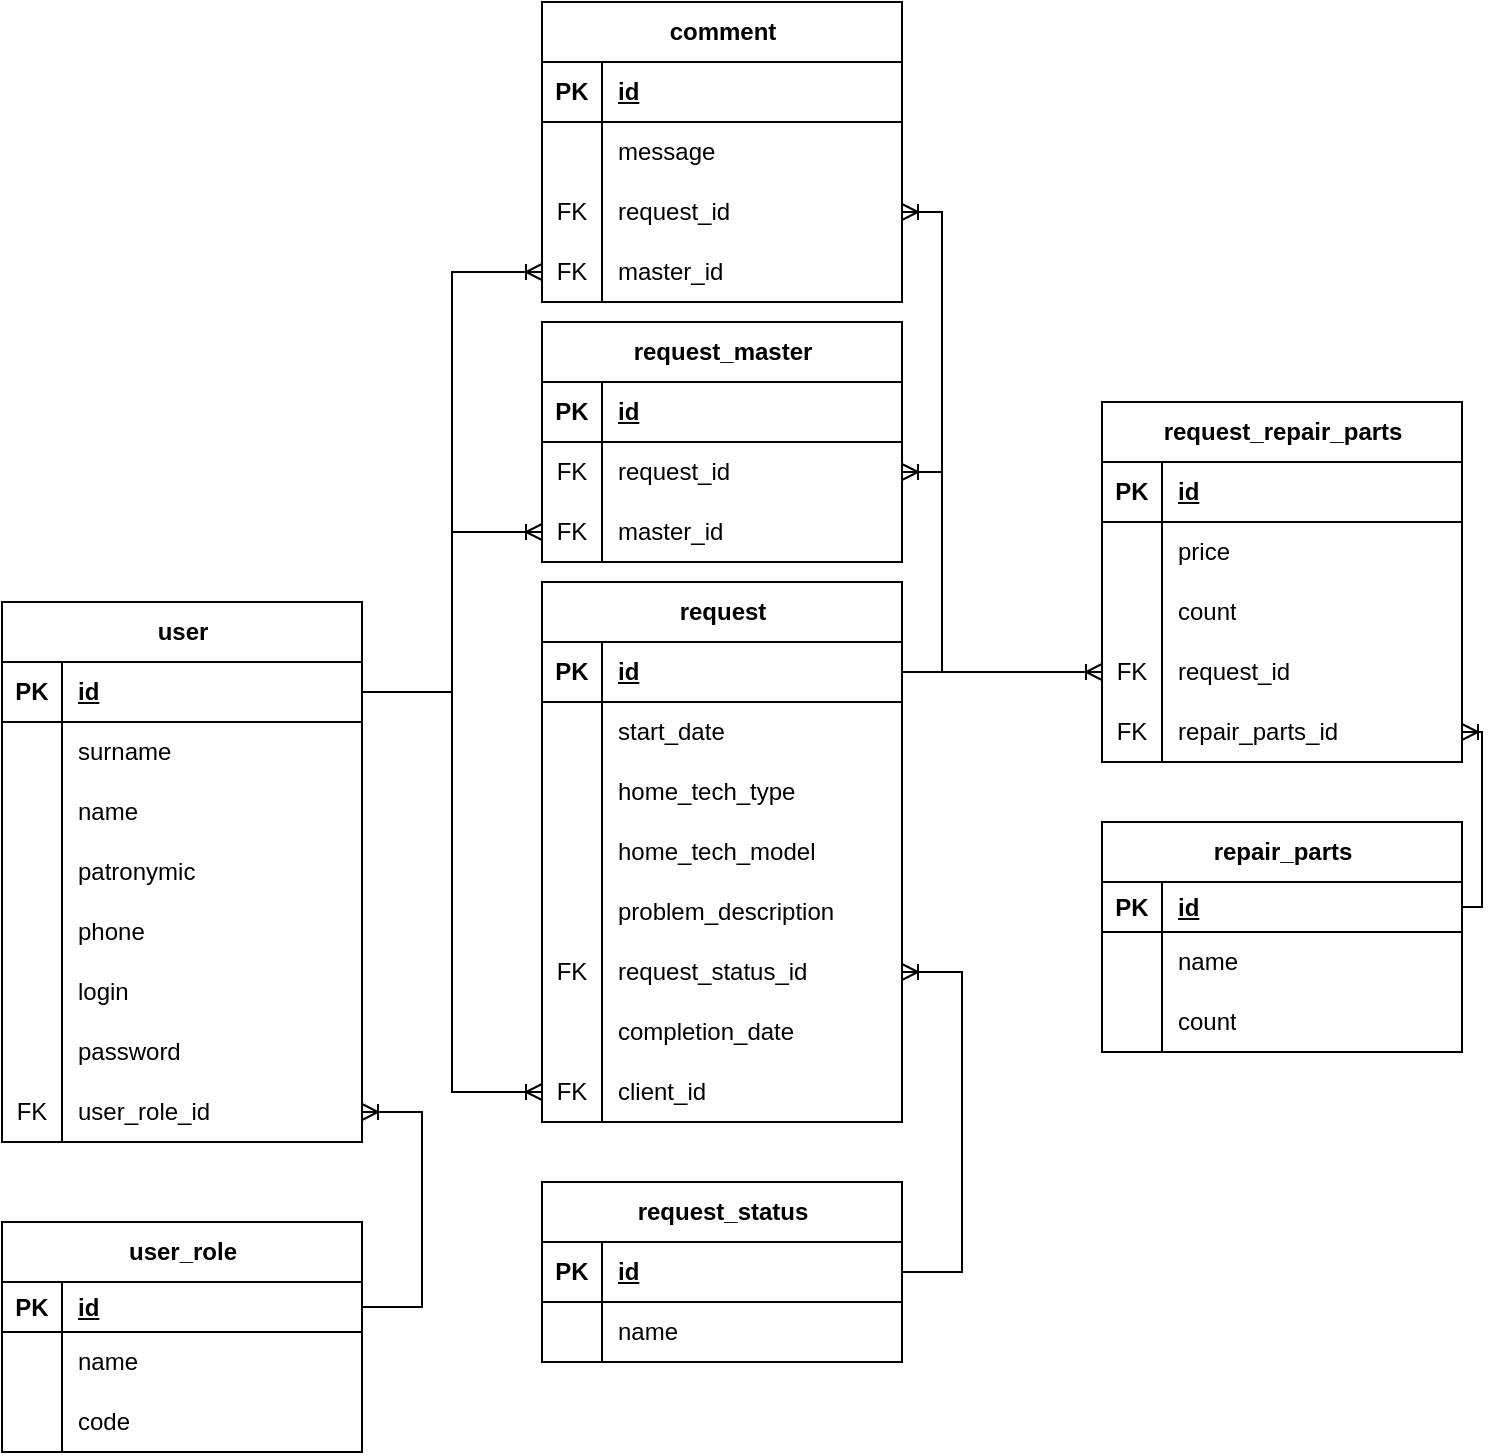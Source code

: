 <mxfile version="24.1.0" type="device">
  <diagram name="Страница — 1" id="K13QyPhvrYApWEXnjxG2">
    <mxGraphModel dx="1434" dy="854" grid="1" gridSize="10" guides="1" tooltips="1" connect="1" arrows="1" fold="1" page="1" pageScale="1" pageWidth="827" pageHeight="1169" math="0" shadow="0">
      <root>
        <mxCell id="0" />
        <mxCell id="1" parent="0" />
        <mxCell id="LyxRJWSXHbdnCvm_6gkO-1" value="request" style="shape=table;startSize=30;container=1;collapsible=1;childLayout=tableLayout;fixedRows=1;rowLines=0;fontStyle=1;align=center;resizeLast=1;html=1;" parent="1" vertex="1">
          <mxGeometry x="290" y="360" width="180" height="270" as="geometry" />
        </mxCell>
        <mxCell id="LyxRJWSXHbdnCvm_6gkO-2" value="" style="shape=tableRow;horizontal=0;startSize=0;swimlaneHead=0;swimlaneBody=0;fillColor=none;collapsible=0;dropTarget=0;points=[[0,0.5],[1,0.5]];portConstraint=eastwest;top=0;left=0;right=0;bottom=1;" parent="LyxRJWSXHbdnCvm_6gkO-1" vertex="1">
          <mxGeometry y="30" width="180" height="30" as="geometry" />
        </mxCell>
        <mxCell id="LyxRJWSXHbdnCvm_6gkO-3" value="PK" style="shape=partialRectangle;connectable=0;fillColor=none;top=0;left=0;bottom=0;right=0;fontStyle=1;overflow=hidden;whiteSpace=wrap;html=1;" parent="LyxRJWSXHbdnCvm_6gkO-2" vertex="1">
          <mxGeometry width="30" height="30" as="geometry">
            <mxRectangle width="30" height="30" as="alternateBounds" />
          </mxGeometry>
        </mxCell>
        <mxCell id="LyxRJWSXHbdnCvm_6gkO-4" value="id" style="shape=partialRectangle;connectable=0;fillColor=none;top=0;left=0;bottom=0;right=0;align=left;spacingLeft=6;fontStyle=5;overflow=hidden;whiteSpace=wrap;html=1;" parent="LyxRJWSXHbdnCvm_6gkO-2" vertex="1">
          <mxGeometry x="30" width="150" height="30" as="geometry">
            <mxRectangle width="150" height="30" as="alternateBounds" />
          </mxGeometry>
        </mxCell>
        <mxCell id="LyxRJWSXHbdnCvm_6gkO-5" value="" style="shape=tableRow;horizontal=0;startSize=0;swimlaneHead=0;swimlaneBody=0;fillColor=none;collapsible=0;dropTarget=0;points=[[0,0.5],[1,0.5]];portConstraint=eastwest;top=0;left=0;right=0;bottom=0;" parent="LyxRJWSXHbdnCvm_6gkO-1" vertex="1">
          <mxGeometry y="60" width="180" height="30" as="geometry" />
        </mxCell>
        <mxCell id="LyxRJWSXHbdnCvm_6gkO-6" value="" style="shape=partialRectangle;connectable=0;fillColor=none;top=0;left=0;bottom=0;right=0;editable=1;overflow=hidden;whiteSpace=wrap;html=1;" parent="LyxRJWSXHbdnCvm_6gkO-5" vertex="1">
          <mxGeometry width="30" height="30" as="geometry">
            <mxRectangle width="30" height="30" as="alternateBounds" />
          </mxGeometry>
        </mxCell>
        <mxCell id="LyxRJWSXHbdnCvm_6gkO-7" value="start_date" style="shape=partialRectangle;connectable=0;fillColor=none;top=0;left=0;bottom=0;right=0;align=left;spacingLeft=6;overflow=hidden;whiteSpace=wrap;html=1;" parent="LyxRJWSXHbdnCvm_6gkO-5" vertex="1">
          <mxGeometry x="30" width="150" height="30" as="geometry">
            <mxRectangle width="150" height="30" as="alternateBounds" />
          </mxGeometry>
        </mxCell>
        <mxCell id="LyxRJWSXHbdnCvm_6gkO-8" value="" style="shape=tableRow;horizontal=0;startSize=0;swimlaneHead=0;swimlaneBody=0;fillColor=none;collapsible=0;dropTarget=0;points=[[0,0.5],[1,0.5]];portConstraint=eastwest;top=0;left=0;right=0;bottom=0;" parent="LyxRJWSXHbdnCvm_6gkO-1" vertex="1">
          <mxGeometry y="90" width="180" height="30" as="geometry" />
        </mxCell>
        <mxCell id="LyxRJWSXHbdnCvm_6gkO-9" value="" style="shape=partialRectangle;connectable=0;fillColor=none;top=0;left=0;bottom=0;right=0;editable=1;overflow=hidden;whiteSpace=wrap;html=1;" parent="LyxRJWSXHbdnCvm_6gkO-8" vertex="1">
          <mxGeometry width="30" height="30" as="geometry">
            <mxRectangle width="30" height="30" as="alternateBounds" />
          </mxGeometry>
        </mxCell>
        <mxCell id="LyxRJWSXHbdnCvm_6gkO-10" value="home_tech_type" style="shape=partialRectangle;connectable=0;fillColor=none;top=0;left=0;bottom=0;right=0;align=left;spacingLeft=6;overflow=hidden;whiteSpace=wrap;html=1;" parent="LyxRJWSXHbdnCvm_6gkO-8" vertex="1">
          <mxGeometry x="30" width="150" height="30" as="geometry">
            <mxRectangle width="150" height="30" as="alternateBounds" />
          </mxGeometry>
        </mxCell>
        <mxCell id="LyxRJWSXHbdnCvm_6gkO-11" value="" style="shape=tableRow;horizontal=0;startSize=0;swimlaneHead=0;swimlaneBody=0;fillColor=none;collapsible=0;dropTarget=0;points=[[0,0.5],[1,0.5]];portConstraint=eastwest;top=0;left=0;right=0;bottom=0;" parent="LyxRJWSXHbdnCvm_6gkO-1" vertex="1">
          <mxGeometry y="120" width="180" height="30" as="geometry" />
        </mxCell>
        <mxCell id="LyxRJWSXHbdnCvm_6gkO-12" value="" style="shape=partialRectangle;connectable=0;fillColor=none;top=0;left=0;bottom=0;right=0;editable=1;overflow=hidden;whiteSpace=wrap;html=1;" parent="LyxRJWSXHbdnCvm_6gkO-11" vertex="1">
          <mxGeometry width="30" height="30" as="geometry">
            <mxRectangle width="30" height="30" as="alternateBounds" />
          </mxGeometry>
        </mxCell>
        <mxCell id="LyxRJWSXHbdnCvm_6gkO-13" value="home_tech_model" style="shape=partialRectangle;connectable=0;fillColor=none;top=0;left=0;bottom=0;right=0;align=left;spacingLeft=6;overflow=hidden;whiteSpace=wrap;html=1;" parent="LyxRJWSXHbdnCvm_6gkO-11" vertex="1">
          <mxGeometry x="30" width="150" height="30" as="geometry">
            <mxRectangle width="150" height="30" as="alternateBounds" />
          </mxGeometry>
        </mxCell>
        <mxCell id="LyxRJWSXHbdnCvm_6gkO-14" style="shape=tableRow;horizontal=0;startSize=0;swimlaneHead=0;swimlaneBody=0;fillColor=none;collapsible=0;dropTarget=0;points=[[0,0.5],[1,0.5]];portConstraint=eastwest;top=0;left=0;right=0;bottom=0;" parent="LyxRJWSXHbdnCvm_6gkO-1" vertex="1">
          <mxGeometry y="150" width="180" height="30" as="geometry" />
        </mxCell>
        <mxCell id="LyxRJWSXHbdnCvm_6gkO-15" style="shape=partialRectangle;connectable=0;fillColor=none;top=0;left=0;bottom=0;right=0;editable=1;overflow=hidden;whiteSpace=wrap;html=1;" parent="LyxRJWSXHbdnCvm_6gkO-14" vertex="1">
          <mxGeometry width="30" height="30" as="geometry">
            <mxRectangle width="30" height="30" as="alternateBounds" />
          </mxGeometry>
        </mxCell>
        <mxCell id="LyxRJWSXHbdnCvm_6gkO-16" value="problem_description" style="shape=partialRectangle;connectable=0;fillColor=none;top=0;left=0;bottom=0;right=0;align=left;spacingLeft=6;overflow=hidden;whiteSpace=wrap;html=1;" parent="LyxRJWSXHbdnCvm_6gkO-14" vertex="1">
          <mxGeometry x="30" width="150" height="30" as="geometry">
            <mxRectangle width="150" height="30" as="alternateBounds" />
          </mxGeometry>
        </mxCell>
        <mxCell id="LyxRJWSXHbdnCvm_6gkO-17" style="shape=tableRow;horizontal=0;startSize=0;swimlaneHead=0;swimlaneBody=0;fillColor=none;collapsible=0;dropTarget=0;points=[[0,0.5],[1,0.5]];portConstraint=eastwest;top=0;left=0;right=0;bottom=0;" parent="LyxRJWSXHbdnCvm_6gkO-1" vertex="1">
          <mxGeometry y="180" width="180" height="30" as="geometry" />
        </mxCell>
        <mxCell id="LyxRJWSXHbdnCvm_6gkO-18" value="FK" style="shape=partialRectangle;connectable=0;fillColor=none;top=0;left=0;bottom=0;right=0;editable=1;overflow=hidden;whiteSpace=wrap;html=1;" parent="LyxRJWSXHbdnCvm_6gkO-17" vertex="1">
          <mxGeometry width="30" height="30" as="geometry">
            <mxRectangle width="30" height="30" as="alternateBounds" />
          </mxGeometry>
        </mxCell>
        <mxCell id="LyxRJWSXHbdnCvm_6gkO-19" value="request_status_id" style="shape=partialRectangle;connectable=0;fillColor=none;top=0;left=0;bottom=0;right=0;align=left;spacingLeft=6;overflow=hidden;whiteSpace=wrap;html=1;" parent="LyxRJWSXHbdnCvm_6gkO-17" vertex="1">
          <mxGeometry x="30" width="150" height="30" as="geometry">
            <mxRectangle width="150" height="30" as="alternateBounds" />
          </mxGeometry>
        </mxCell>
        <mxCell id="LyxRJWSXHbdnCvm_6gkO-20" style="shape=tableRow;horizontal=0;startSize=0;swimlaneHead=0;swimlaneBody=0;fillColor=none;collapsible=0;dropTarget=0;points=[[0,0.5],[1,0.5]];portConstraint=eastwest;top=0;left=0;right=0;bottom=0;" parent="LyxRJWSXHbdnCvm_6gkO-1" vertex="1">
          <mxGeometry y="210" width="180" height="30" as="geometry" />
        </mxCell>
        <mxCell id="LyxRJWSXHbdnCvm_6gkO-21" style="shape=partialRectangle;connectable=0;fillColor=none;top=0;left=0;bottom=0;right=0;editable=1;overflow=hidden;whiteSpace=wrap;html=1;" parent="LyxRJWSXHbdnCvm_6gkO-20" vertex="1">
          <mxGeometry width="30" height="30" as="geometry">
            <mxRectangle width="30" height="30" as="alternateBounds" />
          </mxGeometry>
        </mxCell>
        <mxCell id="LyxRJWSXHbdnCvm_6gkO-22" value="completion_date" style="shape=partialRectangle;connectable=0;fillColor=none;top=0;left=0;bottom=0;right=0;align=left;spacingLeft=6;overflow=hidden;whiteSpace=wrap;html=1;" parent="LyxRJWSXHbdnCvm_6gkO-20" vertex="1">
          <mxGeometry x="30" width="150" height="30" as="geometry">
            <mxRectangle width="150" height="30" as="alternateBounds" />
          </mxGeometry>
        </mxCell>
        <mxCell id="LyxRJWSXHbdnCvm_6gkO-23" style="shape=tableRow;horizontal=0;startSize=0;swimlaneHead=0;swimlaneBody=0;fillColor=none;collapsible=0;dropTarget=0;points=[[0,0.5],[1,0.5]];portConstraint=eastwest;top=0;left=0;right=0;bottom=0;" parent="LyxRJWSXHbdnCvm_6gkO-1" vertex="1">
          <mxGeometry y="240" width="180" height="30" as="geometry" />
        </mxCell>
        <mxCell id="LyxRJWSXHbdnCvm_6gkO-24" value="FK" style="shape=partialRectangle;connectable=0;fillColor=none;top=0;left=0;bottom=0;right=0;editable=1;overflow=hidden;whiteSpace=wrap;html=1;" parent="LyxRJWSXHbdnCvm_6gkO-23" vertex="1">
          <mxGeometry width="30" height="30" as="geometry">
            <mxRectangle width="30" height="30" as="alternateBounds" />
          </mxGeometry>
        </mxCell>
        <mxCell id="LyxRJWSXHbdnCvm_6gkO-25" value="client_id" style="shape=partialRectangle;connectable=0;fillColor=none;top=0;left=0;bottom=0;right=0;align=left;spacingLeft=6;overflow=hidden;whiteSpace=wrap;html=1;" parent="LyxRJWSXHbdnCvm_6gkO-23" vertex="1">
          <mxGeometry x="30" width="150" height="30" as="geometry">
            <mxRectangle width="150" height="30" as="alternateBounds" />
          </mxGeometry>
        </mxCell>
        <mxCell id="LyxRJWSXHbdnCvm_6gkO-26" value="user" style="shape=table;startSize=30;container=1;collapsible=1;childLayout=tableLayout;fixedRows=1;rowLines=0;fontStyle=1;align=center;resizeLast=1;html=1;" parent="1" vertex="1">
          <mxGeometry x="20" y="370" width="180" height="270" as="geometry" />
        </mxCell>
        <mxCell id="LyxRJWSXHbdnCvm_6gkO-27" value="" style="shape=tableRow;horizontal=0;startSize=0;swimlaneHead=0;swimlaneBody=0;fillColor=none;collapsible=0;dropTarget=0;points=[[0,0.5],[1,0.5]];portConstraint=eastwest;top=0;left=0;right=0;bottom=1;" parent="LyxRJWSXHbdnCvm_6gkO-26" vertex="1">
          <mxGeometry y="30" width="180" height="30" as="geometry" />
        </mxCell>
        <mxCell id="LyxRJWSXHbdnCvm_6gkO-28" value="PK" style="shape=partialRectangle;connectable=0;fillColor=none;top=0;left=0;bottom=0;right=0;fontStyle=1;overflow=hidden;whiteSpace=wrap;html=1;" parent="LyxRJWSXHbdnCvm_6gkO-27" vertex="1">
          <mxGeometry width="30" height="30" as="geometry">
            <mxRectangle width="30" height="30" as="alternateBounds" />
          </mxGeometry>
        </mxCell>
        <mxCell id="LyxRJWSXHbdnCvm_6gkO-29" value="id" style="shape=partialRectangle;connectable=0;fillColor=none;top=0;left=0;bottom=0;right=0;align=left;spacingLeft=6;fontStyle=5;overflow=hidden;whiteSpace=wrap;html=1;" parent="LyxRJWSXHbdnCvm_6gkO-27" vertex="1">
          <mxGeometry x="30" width="150" height="30" as="geometry">
            <mxRectangle width="150" height="30" as="alternateBounds" />
          </mxGeometry>
        </mxCell>
        <mxCell id="LyxRJWSXHbdnCvm_6gkO-30" value="" style="shape=tableRow;horizontal=0;startSize=0;swimlaneHead=0;swimlaneBody=0;fillColor=none;collapsible=0;dropTarget=0;points=[[0,0.5],[1,0.5]];portConstraint=eastwest;top=0;left=0;right=0;bottom=0;" parent="LyxRJWSXHbdnCvm_6gkO-26" vertex="1">
          <mxGeometry y="60" width="180" height="30" as="geometry" />
        </mxCell>
        <mxCell id="LyxRJWSXHbdnCvm_6gkO-31" value="" style="shape=partialRectangle;connectable=0;fillColor=none;top=0;left=0;bottom=0;right=0;editable=1;overflow=hidden;whiteSpace=wrap;html=1;" parent="LyxRJWSXHbdnCvm_6gkO-30" vertex="1">
          <mxGeometry width="30" height="30" as="geometry">
            <mxRectangle width="30" height="30" as="alternateBounds" />
          </mxGeometry>
        </mxCell>
        <mxCell id="LyxRJWSXHbdnCvm_6gkO-32" value="surname" style="shape=partialRectangle;connectable=0;fillColor=none;top=0;left=0;bottom=0;right=0;align=left;spacingLeft=6;overflow=hidden;whiteSpace=wrap;html=1;" parent="LyxRJWSXHbdnCvm_6gkO-30" vertex="1">
          <mxGeometry x="30" width="150" height="30" as="geometry">
            <mxRectangle width="150" height="30" as="alternateBounds" />
          </mxGeometry>
        </mxCell>
        <mxCell id="LyxRJWSXHbdnCvm_6gkO-33" value="" style="shape=tableRow;horizontal=0;startSize=0;swimlaneHead=0;swimlaneBody=0;fillColor=none;collapsible=0;dropTarget=0;points=[[0,0.5],[1,0.5]];portConstraint=eastwest;top=0;left=0;right=0;bottom=0;" parent="LyxRJWSXHbdnCvm_6gkO-26" vertex="1">
          <mxGeometry y="90" width="180" height="30" as="geometry" />
        </mxCell>
        <mxCell id="LyxRJWSXHbdnCvm_6gkO-34" value="" style="shape=partialRectangle;connectable=0;fillColor=none;top=0;left=0;bottom=0;right=0;editable=1;overflow=hidden;whiteSpace=wrap;html=1;" parent="LyxRJWSXHbdnCvm_6gkO-33" vertex="1">
          <mxGeometry width="30" height="30" as="geometry">
            <mxRectangle width="30" height="30" as="alternateBounds" />
          </mxGeometry>
        </mxCell>
        <mxCell id="LyxRJWSXHbdnCvm_6gkO-35" value="name" style="shape=partialRectangle;connectable=0;fillColor=none;top=0;left=0;bottom=0;right=0;align=left;spacingLeft=6;overflow=hidden;whiteSpace=wrap;html=1;" parent="LyxRJWSXHbdnCvm_6gkO-33" vertex="1">
          <mxGeometry x="30" width="150" height="30" as="geometry">
            <mxRectangle width="150" height="30" as="alternateBounds" />
          </mxGeometry>
        </mxCell>
        <mxCell id="LyxRJWSXHbdnCvm_6gkO-36" value="" style="shape=tableRow;horizontal=0;startSize=0;swimlaneHead=0;swimlaneBody=0;fillColor=none;collapsible=0;dropTarget=0;points=[[0,0.5],[1,0.5]];portConstraint=eastwest;top=0;left=0;right=0;bottom=0;" parent="LyxRJWSXHbdnCvm_6gkO-26" vertex="1">
          <mxGeometry y="120" width="180" height="30" as="geometry" />
        </mxCell>
        <mxCell id="LyxRJWSXHbdnCvm_6gkO-37" value="" style="shape=partialRectangle;connectable=0;fillColor=none;top=0;left=0;bottom=0;right=0;editable=1;overflow=hidden;whiteSpace=wrap;html=1;" parent="LyxRJWSXHbdnCvm_6gkO-36" vertex="1">
          <mxGeometry width="30" height="30" as="geometry">
            <mxRectangle width="30" height="30" as="alternateBounds" />
          </mxGeometry>
        </mxCell>
        <mxCell id="LyxRJWSXHbdnCvm_6gkO-38" value="patronymic" style="shape=partialRectangle;connectable=0;fillColor=none;top=0;left=0;bottom=0;right=0;align=left;spacingLeft=6;overflow=hidden;whiteSpace=wrap;html=1;" parent="LyxRJWSXHbdnCvm_6gkO-36" vertex="1">
          <mxGeometry x="30" width="150" height="30" as="geometry">
            <mxRectangle width="150" height="30" as="alternateBounds" />
          </mxGeometry>
        </mxCell>
        <mxCell id="LyxRJWSXHbdnCvm_6gkO-39" style="shape=tableRow;horizontal=0;startSize=0;swimlaneHead=0;swimlaneBody=0;fillColor=none;collapsible=0;dropTarget=0;points=[[0,0.5],[1,0.5]];portConstraint=eastwest;top=0;left=0;right=0;bottom=0;" parent="LyxRJWSXHbdnCvm_6gkO-26" vertex="1">
          <mxGeometry y="150" width="180" height="30" as="geometry" />
        </mxCell>
        <mxCell id="LyxRJWSXHbdnCvm_6gkO-40" style="shape=partialRectangle;connectable=0;fillColor=none;top=0;left=0;bottom=0;right=0;editable=1;overflow=hidden;whiteSpace=wrap;html=1;" parent="LyxRJWSXHbdnCvm_6gkO-39" vertex="1">
          <mxGeometry width="30" height="30" as="geometry">
            <mxRectangle width="30" height="30" as="alternateBounds" />
          </mxGeometry>
        </mxCell>
        <mxCell id="LyxRJWSXHbdnCvm_6gkO-41" value="phone" style="shape=partialRectangle;connectable=0;fillColor=none;top=0;left=0;bottom=0;right=0;align=left;spacingLeft=6;overflow=hidden;whiteSpace=wrap;html=1;" parent="LyxRJWSXHbdnCvm_6gkO-39" vertex="1">
          <mxGeometry x="30" width="150" height="30" as="geometry">
            <mxRectangle width="150" height="30" as="alternateBounds" />
          </mxGeometry>
        </mxCell>
        <mxCell id="LyxRJWSXHbdnCvm_6gkO-42" style="shape=tableRow;horizontal=0;startSize=0;swimlaneHead=0;swimlaneBody=0;fillColor=none;collapsible=0;dropTarget=0;points=[[0,0.5],[1,0.5]];portConstraint=eastwest;top=0;left=0;right=0;bottom=0;" parent="LyxRJWSXHbdnCvm_6gkO-26" vertex="1">
          <mxGeometry y="180" width="180" height="30" as="geometry" />
        </mxCell>
        <mxCell id="LyxRJWSXHbdnCvm_6gkO-43" style="shape=partialRectangle;connectable=0;fillColor=none;top=0;left=0;bottom=0;right=0;editable=1;overflow=hidden;whiteSpace=wrap;html=1;" parent="LyxRJWSXHbdnCvm_6gkO-42" vertex="1">
          <mxGeometry width="30" height="30" as="geometry">
            <mxRectangle width="30" height="30" as="alternateBounds" />
          </mxGeometry>
        </mxCell>
        <mxCell id="LyxRJWSXHbdnCvm_6gkO-44" value="login" style="shape=partialRectangle;connectable=0;fillColor=none;top=0;left=0;bottom=0;right=0;align=left;spacingLeft=6;overflow=hidden;whiteSpace=wrap;html=1;" parent="LyxRJWSXHbdnCvm_6gkO-42" vertex="1">
          <mxGeometry x="30" width="150" height="30" as="geometry">
            <mxRectangle width="150" height="30" as="alternateBounds" />
          </mxGeometry>
        </mxCell>
        <mxCell id="LyxRJWSXHbdnCvm_6gkO-45" style="shape=tableRow;horizontal=0;startSize=0;swimlaneHead=0;swimlaneBody=0;fillColor=none;collapsible=0;dropTarget=0;points=[[0,0.5],[1,0.5]];portConstraint=eastwest;top=0;left=0;right=0;bottom=0;" parent="LyxRJWSXHbdnCvm_6gkO-26" vertex="1">
          <mxGeometry y="210" width="180" height="30" as="geometry" />
        </mxCell>
        <mxCell id="LyxRJWSXHbdnCvm_6gkO-46" style="shape=partialRectangle;connectable=0;fillColor=none;top=0;left=0;bottom=0;right=0;editable=1;overflow=hidden;whiteSpace=wrap;html=1;" parent="LyxRJWSXHbdnCvm_6gkO-45" vertex="1">
          <mxGeometry width="30" height="30" as="geometry">
            <mxRectangle width="30" height="30" as="alternateBounds" />
          </mxGeometry>
        </mxCell>
        <mxCell id="LyxRJWSXHbdnCvm_6gkO-47" value="password" style="shape=partialRectangle;connectable=0;fillColor=none;top=0;left=0;bottom=0;right=0;align=left;spacingLeft=6;overflow=hidden;whiteSpace=wrap;html=1;" parent="LyxRJWSXHbdnCvm_6gkO-45" vertex="1">
          <mxGeometry x="30" width="150" height="30" as="geometry">
            <mxRectangle width="150" height="30" as="alternateBounds" />
          </mxGeometry>
        </mxCell>
        <mxCell id="LyxRJWSXHbdnCvm_6gkO-48" style="shape=tableRow;horizontal=0;startSize=0;swimlaneHead=0;swimlaneBody=0;fillColor=none;collapsible=0;dropTarget=0;points=[[0,0.5],[1,0.5]];portConstraint=eastwest;top=0;left=0;right=0;bottom=0;" parent="LyxRJWSXHbdnCvm_6gkO-26" vertex="1">
          <mxGeometry y="240" width="180" height="30" as="geometry" />
        </mxCell>
        <mxCell id="LyxRJWSXHbdnCvm_6gkO-49" value="FK" style="shape=partialRectangle;connectable=0;fillColor=none;top=0;left=0;bottom=0;right=0;editable=1;overflow=hidden;whiteSpace=wrap;html=1;" parent="LyxRJWSXHbdnCvm_6gkO-48" vertex="1">
          <mxGeometry width="30" height="30" as="geometry">
            <mxRectangle width="30" height="30" as="alternateBounds" />
          </mxGeometry>
        </mxCell>
        <mxCell id="LyxRJWSXHbdnCvm_6gkO-50" value="user_role_id" style="shape=partialRectangle;connectable=0;fillColor=none;top=0;left=0;bottom=0;right=0;align=left;spacingLeft=6;overflow=hidden;whiteSpace=wrap;html=1;" parent="LyxRJWSXHbdnCvm_6gkO-48" vertex="1">
          <mxGeometry x="30" width="150" height="30" as="geometry">
            <mxRectangle width="150" height="30" as="alternateBounds" />
          </mxGeometry>
        </mxCell>
        <mxCell id="LyxRJWSXHbdnCvm_6gkO-51" value="request_repair_parts" style="shape=table;startSize=30;container=1;collapsible=1;childLayout=tableLayout;fixedRows=1;rowLines=0;fontStyle=1;align=center;resizeLast=1;html=1;" parent="1" vertex="1">
          <mxGeometry x="570" y="270" width="180" height="180" as="geometry" />
        </mxCell>
        <mxCell id="LyxRJWSXHbdnCvm_6gkO-52" value="" style="shape=tableRow;horizontal=0;startSize=0;swimlaneHead=0;swimlaneBody=0;fillColor=none;collapsible=0;dropTarget=0;points=[[0,0.5],[1,0.5]];portConstraint=eastwest;top=0;left=0;right=0;bottom=1;" parent="LyxRJWSXHbdnCvm_6gkO-51" vertex="1">
          <mxGeometry y="30" width="180" height="30" as="geometry" />
        </mxCell>
        <mxCell id="LyxRJWSXHbdnCvm_6gkO-53" value="PK" style="shape=partialRectangle;connectable=0;fillColor=none;top=0;left=0;bottom=0;right=0;fontStyle=1;overflow=hidden;whiteSpace=wrap;html=1;" parent="LyxRJWSXHbdnCvm_6gkO-52" vertex="1">
          <mxGeometry width="30" height="30" as="geometry">
            <mxRectangle width="30" height="30" as="alternateBounds" />
          </mxGeometry>
        </mxCell>
        <mxCell id="LyxRJWSXHbdnCvm_6gkO-54" value="id" style="shape=partialRectangle;connectable=0;fillColor=none;top=0;left=0;bottom=0;right=0;align=left;spacingLeft=6;fontStyle=5;overflow=hidden;whiteSpace=wrap;html=1;" parent="LyxRJWSXHbdnCvm_6gkO-52" vertex="1">
          <mxGeometry x="30" width="150" height="30" as="geometry">
            <mxRectangle width="150" height="30" as="alternateBounds" />
          </mxGeometry>
        </mxCell>
        <mxCell id="LyxRJWSXHbdnCvm_6gkO-55" value="" style="shape=tableRow;horizontal=0;startSize=0;swimlaneHead=0;swimlaneBody=0;fillColor=none;collapsible=0;dropTarget=0;points=[[0,0.5],[1,0.5]];portConstraint=eastwest;top=0;left=0;right=0;bottom=0;" parent="LyxRJWSXHbdnCvm_6gkO-51" vertex="1">
          <mxGeometry y="60" width="180" height="30" as="geometry" />
        </mxCell>
        <mxCell id="LyxRJWSXHbdnCvm_6gkO-56" value="" style="shape=partialRectangle;connectable=0;fillColor=none;top=0;left=0;bottom=0;right=0;editable=1;overflow=hidden;whiteSpace=wrap;html=1;" parent="LyxRJWSXHbdnCvm_6gkO-55" vertex="1">
          <mxGeometry width="30" height="30" as="geometry">
            <mxRectangle width="30" height="30" as="alternateBounds" />
          </mxGeometry>
        </mxCell>
        <mxCell id="LyxRJWSXHbdnCvm_6gkO-57" value="price" style="shape=partialRectangle;connectable=0;fillColor=none;top=0;left=0;bottom=0;right=0;align=left;spacingLeft=6;overflow=hidden;whiteSpace=wrap;html=1;" parent="LyxRJWSXHbdnCvm_6gkO-55" vertex="1">
          <mxGeometry x="30" width="150" height="30" as="geometry">
            <mxRectangle width="150" height="30" as="alternateBounds" />
          </mxGeometry>
        </mxCell>
        <mxCell id="LyxRJWSXHbdnCvm_6gkO-139" style="shape=tableRow;horizontal=0;startSize=0;swimlaneHead=0;swimlaneBody=0;fillColor=none;collapsible=0;dropTarget=0;points=[[0,0.5],[1,0.5]];portConstraint=eastwest;top=0;left=0;right=0;bottom=0;" parent="LyxRJWSXHbdnCvm_6gkO-51" vertex="1">
          <mxGeometry y="90" width="180" height="30" as="geometry" />
        </mxCell>
        <mxCell id="LyxRJWSXHbdnCvm_6gkO-140" style="shape=partialRectangle;connectable=0;fillColor=none;top=0;left=0;bottom=0;right=0;editable=1;overflow=hidden;whiteSpace=wrap;html=1;" parent="LyxRJWSXHbdnCvm_6gkO-139" vertex="1">
          <mxGeometry width="30" height="30" as="geometry">
            <mxRectangle width="30" height="30" as="alternateBounds" />
          </mxGeometry>
        </mxCell>
        <mxCell id="LyxRJWSXHbdnCvm_6gkO-141" value="count" style="shape=partialRectangle;connectable=0;fillColor=none;top=0;left=0;bottom=0;right=0;align=left;spacingLeft=6;overflow=hidden;whiteSpace=wrap;html=1;" parent="LyxRJWSXHbdnCvm_6gkO-139" vertex="1">
          <mxGeometry x="30" width="150" height="30" as="geometry">
            <mxRectangle width="150" height="30" as="alternateBounds" />
          </mxGeometry>
        </mxCell>
        <mxCell id="LyxRJWSXHbdnCvm_6gkO-58" value="" style="shape=tableRow;horizontal=0;startSize=0;swimlaneHead=0;swimlaneBody=0;fillColor=none;collapsible=0;dropTarget=0;points=[[0,0.5],[1,0.5]];portConstraint=eastwest;top=0;left=0;right=0;bottom=0;" parent="LyxRJWSXHbdnCvm_6gkO-51" vertex="1">
          <mxGeometry y="120" width="180" height="30" as="geometry" />
        </mxCell>
        <mxCell id="LyxRJWSXHbdnCvm_6gkO-59" value="FK" style="shape=partialRectangle;connectable=0;fillColor=none;top=0;left=0;bottom=0;right=0;editable=1;overflow=hidden;whiteSpace=wrap;html=1;" parent="LyxRJWSXHbdnCvm_6gkO-58" vertex="1">
          <mxGeometry width="30" height="30" as="geometry">
            <mxRectangle width="30" height="30" as="alternateBounds" />
          </mxGeometry>
        </mxCell>
        <mxCell id="LyxRJWSXHbdnCvm_6gkO-60" value="request_id" style="shape=partialRectangle;connectable=0;fillColor=none;top=0;left=0;bottom=0;right=0;align=left;spacingLeft=6;overflow=hidden;whiteSpace=wrap;html=1;" parent="LyxRJWSXHbdnCvm_6gkO-58" vertex="1">
          <mxGeometry x="30" width="150" height="30" as="geometry">
            <mxRectangle width="150" height="30" as="alternateBounds" />
          </mxGeometry>
        </mxCell>
        <mxCell id="LyxRJWSXHbdnCvm_6gkO-61" value="" style="shape=tableRow;horizontal=0;startSize=0;swimlaneHead=0;swimlaneBody=0;fillColor=none;collapsible=0;dropTarget=0;points=[[0,0.5],[1,0.5]];portConstraint=eastwest;top=0;left=0;right=0;bottom=0;" parent="LyxRJWSXHbdnCvm_6gkO-51" vertex="1">
          <mxGeometry y="150" width="180" height="30" as="geometry" />
        </mxCell>
        <mxCell id="LyxRJWSXHbdnCvm_6gkO-62" value="FK" style="shape=partialRectangle;connectable=0;fillColor=none;top=0;left=0;bottom=0;right=0;editable=1;overflow=hidden;whiteSpace=wrap;html=1;" parent="LyxRJWSXHbdnCvm_6gkO-61" vertex="1">
          <mxGeometry width="30" height="30" as="geometry">
            <mxRectangle width="30" height="30" as="alternateBounds" />
          </mxGeometry>
        </mxCell>
        <mxCell id="LyxRJWSXHbdnCvm_6gkO-63" value="repair_parts_id" style="shape=partialRectangle;connectable=0;fillColor=none;top=0;left=0;bottom=0;right=0;align=left;spacingLeft=6;overflow=hidden;whiteSpace=wrap;html=1;" parent="LyxRJWSXHbdnCvm_6gkO-61" vertex="1">
          <mxGeometry x="30" width="150" height="30" as="geometry">
            <mxRectangle width="150" height="30" as="alternateBounds" />
          </mxGeometry>
        </mxCell>
        <mxCell id="LyxRJWSXHbdnCvm_6gkO-64" value="request_master" style="shape=table;startSize=30;container=1;collapsible=1;childLayout=tableLayout;fixedRows=1;rowLines=0;fontStyle=1;align=center;resizeLast=1;html=1;" parent="1" vertex="1">
          <mxGeometry x="290" y="230" width="180" height="120" as="geometry" />
        </mxCell>
        <mxCell id="LyxRJWSXHbdnCvm_6gkO-65" value="" style="shape=tableRow;horizontal=0;startSize=0;swimlaneHead=0;swimlaneBody=0;fillColor=none;collapsible=0;dropTarget=0;points=[[0,0.5],[1,0.5]];portConstraint=eastwest;top=0;left=0;right=0;bottom=1;" parent="LyxRJWSXHbdnCvm_6gkO-64" vertex="1">
          <mxGeometry y="30" width="180" height="30" as="geometry" />
        </mxCell>
        <mxCell id="LyxRJWSXHbdnCvm_6gkO-66" value="PK" style="shape=partialRectangle;connectable=0;fillColor=none;top=0;left=0;bottom=0;right=0;fontStyle=1;overflow=hidden;whiteSpace=wrap;html=1;" parent="LyxRJWSXHbdnCvm_6gkO-65" vertex="1">
          <mxGeometry width="30" height="30" as="geometry">
            <mxRectangle width="30" height="30" as="alternateBounds" />
          </mxGeometry>
        </mxCell>
        <mxCell id="LyxRJWSXHbdnCvm_6gkO-67" value="id" style="shape=partialRectangle;connectable=0;fillColor=none;top=0;left=0;bottom=0;right=0;align=left;spacingLeft=6;fontStyle=5;overflow=hidden;whiteSpace=wrap;html=1;" parent="LyxRJWSXHbdnCvm_6gkO-65" vertex="1">
          <mxGeometry x="30" width="150" height="30" as="geometry">
            <mxRectangle width="150" height="30" as="alternateBounds" />
          </mxGeometry>
        </mxCell>
        <mxCell id="LyxRJWSXHbdnCvm_6gkO-71" value="" style="shape=tableRow;horizontal=0;startSize=0;swimlaneHead=0;swimlaneBody=0;fillColor=none;collapsible=0;dropTarget=0;points=[[0,0.5],[1,0.5]];portConstraint=eastwest;top=0;left=0;right=0;bottom=0;" parent="LyxRJWSXHbdnCvm_6gkO-64" vertex="1">
          <mxGeometry y="60" width="180" height="30" as="geometry" />
        </mxCell>
        <mxCell id="LyxRJWSXHbdnCvm_6gkO-72" value="FK" style="shape=partialRectangle;connectable=0;fillColor=none;top=0;left=0;bottom=0;right=0;editable=1;overflow=hidden;whiteSpace=wrap;html=1;" parent="LyxRJWSXHbdnCvm_6gkO-71" vertex="1">
          <mxGeometry width="30" height="30" as="geometry">
            <mxRectangle width="30" height="30" as="alternateBounds" />
          </mxGeometry>
        </mxCell>
        <mxCell id="LyxRJWSXHbdnCvm_6gkO-73" value="request_id" style="shape=partialRectangle;connectable=0;fillColor=none;top=0;left=0;bottom=0;right=0;align=left;spacingLeft=6;overflow=hidden;whiteSpace=wrap;html=1;" parent="LyxRJWSXHbdnCvm_6gkO-71" vertex="1">
          <mxGeometry x="30" width="150" height="30" as="geometry">
            <mxRectangle width="150" height="30" as="alternateBounds" />
          </mxGeometry>
        </mxCell>
        <mxCell id="LyxRJWSXHbdnCvm_6gkO-74" value="" style="shape=tableRow;horizontal=0;startSize=0;swimlaneHead=0;swimlaneBody=0;fillColor=none;collapsible=0;dropTarget=0;points=[[0,0.5],[1,0.5]];portConstraint=eastwest;top=0;left=0;right=0;bottom=0;" parent="LyxRJWSXHbdnCvm_6gkO-64" vertex="1">
          <mxGeometry y="90" width="180" height="30" as="geometry" />
        </mxCell>
        <mxCell id="LyxRJWSXHbdnCvm_6gkO-75" value="FK" style="shape=partialRectangle;connectable=0;fillColor=none;top=0;left=0;bottom=0;right=0;editable=1;overflow=hidden;whiteSpace=wrap;html=1;" parent="LyxRJWSXHbdnCvm_6gkO-74" vertex="1">
          <mxGeometry width="30" height="30" as="geometry">
            <mxRectangle width="30" height="30" as="alternateBounds" />
          </mxGeometry>
        </mxCell>
        <mxCell id="LyxRJWSXHbdnCvm_6gkO-76" value="master_id" style="shape=partialRectangle;connectable=0;fillColor=none;top=0;left=0;bottom=0;right=0;align=left;spacingLeft=6;overflow=hidden;whiteSpace=wrap;html=1;" parent="LyxRJWSXHbdnCvm_6gkO-74" vertex="1">
          <mxGeometry x="30" width="150" height="30" as="geometry">
            <mxRectangle width="150" height="30" as="alternateBounds" />
          </mxGeometry>
        </mxCell>
        <mxCell id="LyxRJWSXHbdnCvm_6gkO-77" value="comment" style="shape=table;startSize=30;container=1;collapsible=1;childLayout=tableLayout;fixedRows=1;rowLines=0;fontStyle=1;align=center;resizeLast=1;html=1;" parent="1" vertex="1">
          <mxGeometry x="290" y="70" width="180" height="150" as="geometry" />
        </mxCell>
        <mxCell id="LyxRJWSXHbdnCvm_6gkO-78" value="" style="shape=tableRow;horizontal=0;startSize=0;swimlaneHead=0;swimlaneBody=0;fillColor=none;collapsible=0;dropTarget=0;points=[[0,0.5],[1,0.5]];portConstraint=eastwest;top=0;left=0;right=0;bottom=1;" parent="LyxRJWSXHbdnCvm_6gkO-77" vertex="1">
          <mxGeometry y="30" width="180" height="30" as="geometry" />
        </mxCell>
        <mxCell id="LyxRJWSXHbdnCvm_6gkO-79" value="PK" style="shape=partialRectangle;connectable=0;fillColor=none;top=0;left=0;bottom=0;right=0;fontStyle=1;overflow=hidden;whiteSpace=wrap;html=1;" parent="LyxRJWSXHbdnCvm_6gkO-78" vertex="1">
          <mxGeometry width="30" height="30" as="geometry">
            <mxRectangle width="30" height="30" as="alternateBounds" />
          </mxGeometry>
        </mxCell>
        <mxCell id="LyxRJWSXHbdnCvm_6gkO-80" value="id" style="shape=partialRectangle;connectable=0;fillColor=none;top=0;left=0;bottom=0;right=0;align=left;spacingLeft=6;fontStyle=5;overflow=hidden;whiteSpace=wrap;html=1;" parent="LyxRJWSXHbdnCvm_6gkO-78" vertex="1">
          <mxGeometry x="30" width="150" height="30" as="geometry">
            <mxRectangle width="150" height="30" as="alternateBounds" />
          </mxGeometry>
        </mxCell>
        <mxCell id="LyxRJWSXHbdnCvm_6gkO-81" value="" style="shape=tableRow;horizontal=0;startSize=0;swimlaneHead=0;swimlaneBody=0;fillColor=none;collapsible=0;dropTarget=0;points=[[0,0.5],[1,0.5]];portConstraint=eastwest;top=0;left=0;right=0;bottom=0;" parent="LyxRJWSXHbdnCvm_6gkO-77" vertex="1">
          <mxGeometry y="60" width="180" height="30" as="geometry" />
        </mxCell>
        <mxCell id="LyxRJWSXHbdnCvm_6gkO-82" value="" style="shape=partialRectangle;connectable=0;fillColor=none;top=0;left=0;bottom=0;right=0;editable=1;overflow=hidden;whiteSpace=wrap;html=1;" parent="LyxRJWSXHbdnCvm_6gkO-81" vertex="1">
          <mxGeometry width="30" height="30" as="geometry">
            <mxRectangle width="30" height="30" as="alternateBounds" />
          </mxGeometry>
        </mxCell>
        <mxCell id="LyxRJWSXHbdnCvm_6gkO-83" value="message" style="shape=partialRectangle;connectable=0;fillColor=none;top=0;left=0;bottom=0;right=0;align=left;spacingLeft=6;overflow=hidden;whiteSpace=wrap;html=1;" parent="LyxRJWSXHbdnCvm_6gkO-81" vertex="1">
          <mxGeometry x="30" width="150" height="30" as="geometry">
            <mxRectangle width="150" height="30" as="alternateBounds" />
          </mxGeometry>
        </mxCell>
        <mxCell id="LyxRJWSXHbdnCvm_6gkO-84" value="" style="shape=tableRow;horizontal=0;startSize=0;swimlaneHead=0;swimlaneBody=0;fillColor=none;collapsible=0;dropTarget=0;points=[[0,0.5],[1,0.5]];portConstraint=eastwest;top=0;left=0;right=0;bottom=0;" parent="LyxRJWSXHbdnCvm_6gkO-77" vertex="1">
          <mxGeometry y="90" width="180" height="30" as="geometry" />
        </mxCell>
        <mxCell id="LyxRJWSXHbdnCvm_6gkO-85" value="FK" style="shape=partialRectangle;connectable=0;fillColor=none;top=0;left=0;bottom=0;right=0;editable=1;overflow=hidden;whiteSpace=wrap;html=1;" parent="LyxRJWSXHbdnCvm_6gkO-84" vertex="1">
          <mxGeometry width="30" height="30" as="geometry">
            <mxRectangle width="30" height="30" as="alternateBounds" />
          </mxGeometry>
        </mxCell>
        <mxCell id="LyxRJWSXHbdnCvm_6gkO-86" value="request_id" style="shape=partialRectangle;connectable=0;fillColor=none;top=0;left=0;bottom=0;right=0;align=left;spacingLeft=6;overflow=hidden;whiteSpace=wrap;html=1;" parent="LyxRJWSXHbdnCvm_6gkO-84" vertex="1">
          <mxGeometry x="30" width="150" height="30" as="geometry">
            <mxRectangle width="150" height="30" as="alternateBounds" />
          </mxGeometry>
        </mxCell>
        <mxCell id="LyxRJWSXHbdnCvm_6gkO-87" value="" style="shape=tableRow;horizontal=0;startSize=0;swimlaneHead=0;swimlaneBody=0;fillColor=none;collapsible=0;dropTarget=0;points=[[0,0.5],[1,0.5]];portConstraint=eastwest;top=0;left=0;right=0;bottom=0;" parent="LyxRJWSXHbdnCvm_6gkO-77" vertex="1">
          <mxGeometry y="120" width="180" height="30" as="geometry" />
        </mxCell>
        <mxCell id="LyxRJWSXHbdnCvm_6gkO-88" value="FK" style="shape=partialRectangle;connectable=0;fillColor=none;top=0;left=0;bottom=0;right=0;editable=1;overflow=hidden;whiteSpace=wrap;html=1;" parent="LyxRJWSXHbdnCvm_6gkO-87" vertex="1">
          <mxGeometry width="30" height="30" as="geometry">
            <mxRectangle width="30" height="30" as="alternateBounds" />
          </mxGeometry>
        </mxCell>
        <mxCell id="LyxRJWSXHbdnCvm_6gkO-89" value="master_id" style="shape=partialRectangle;connectable=0;fillColor=none;top=0;left=0;bottom=0;right=0;align=left;spacingLeft=6;overflow=hidden;whiteSpace=wrap;html=1;" parent="LyxRJWSXHbdnCvm_6gkO-87" vertex="1">
          <mxGeometry x="30" width="150" height="30" as="geometry">
            <mxRectangle width="150" height="30" as="alternateBounds" />
          </mxGeometry>
        </mxCell>
        <mxCell id="LyxRJWSXHbdnCvm_6gkO-91" value="user_role" style="shape=table;startSize=30;container=1;collapsible=1;childLayout=tableLayout;fixedRows=1;rowLines=0;fontStyle=1;align=center;resizeLast=1;html=1;" parent="1" vertex="1">
          <mxGeometry x="20" y="680" width="180" height="115" as="geometry" />
        </mxCell>
        <mxCell id="LyxRJWSXHbdnCvm_6gkO-92" value="" style="shape=tableRow;horizontal=0;startSize=0;swimlaneHead=0;swimlaneBody=0;fillColor=none;collapsible=0;dropTarget=0;points=[[0,0.5],[1,0.5]];portConstraint=eastwest;top=0;left=0;right=0;bottom=1;" parent="LyxRJWSXHbdnCvm_6gkO-91" vertex="1">
          <mxGeometry y="30" width="180" height="25" as="geometry" />
        </mxCell>
        <mxCell id="LyxRJWSXHbdnCvm_6gkO-93" value="PK" style="shape=partialRectangle;connectable=0;fillColor=none;top=0;left=0;bottom=0;right=0;fontStyle=1;overflow=hidden;whiteSpace=wrap;html=1;" parent="LyxRJWSXHbdnCvm_6gkO-92" vertex="1">
          <mxGeometry width="30" height="25" as="geometry">
            <mxRectangle width="30" height="25" as="alternateBounds" />
          </mxGeometry>
        </mxCell>
        <mxCell id="LyxRJWSXHbdnCvm_6gkO-94" value="id" style="shape=partialRectangle;connectable=0;fillColor=none;top=0;left=0;bottom=0;right=0;align=left;spacingLeft=6;fontStyle=5;overflow=hidden;whiteSpace=wrap;html=1;" parent="LyxRJWSXHbdnCvm_6gkO-92" vertex="1">
          <mxGeometry x="30" width="150" height="25" as="geometry">
            <mxRectangle width="150" height="25" as="alternateBounds" />
          </mxGeometry>
        </mxCell>
        <mxCell id="LyxRJWSXHbdnCvm_6gkO-95" value="" style="shape=tableRow;horizontal=0;startSize=0;swimlaneHead=0;swimlaneBody=0;fillColor=none;collapsible=0;dropTarget=0;points=[[0,0.5],[1,0.5]];portConstraint=eastwest;top=0;left=0;right=0;bottom=0;" parent="LyxRJWSXHbdnCvm_6gkO-91" vertex="1">
          <mxGeometry y="55" width="180" height="30" as="geometry" />
        </mxCell>
        <mxCell id="LyxRJWSXHbdnCvm_6gkO-96" value="" style="shape=partialRectangle;connectable=0;fillColor=none;top=0;left=0;bottom=0;right=0;editable=1;overflow=hidden;whiteSpace=wrap;html=1;" parent="LyxRJWSXHbdnCvm_6gkO-95" vertex="1">
          <mxGeometry width="30" height="30" as="geometry">
            <mxRectangle width="30" height="30" as="alternateBounds" />
          </mxGeometry>
        </mxCell>
        <mxCell id="LyxRJWSXHbdnCvm_6gkO-97" value="name" style="shape=partialRectangle;connectable=0;fillColor=none;top=0;left=0;bottom=0;right=0;align=left;spacingLeft=6;overflow=hidden;whiteSpace=wrap;html=1;" parent="LyxRJWSXHbdnCvm_6gkO-95" vertex="1">
          <mxGeometry x="30" width="150" height="30" as="geometry">
            <mxRectangle width="150" height="30" as="alternateBounds" />
          </mxGeometry>
        </mxCell>
        <mxCell id="LyxRJWSXHbdnCvm_6gkO-126" style="shape=tableRow;horizontal=0;startSize=0;swimlaneHead=0;swimlaneBody=0;fillColor=none;collapsible=0;dropTarget=0;points=[[0,0.5],[1,0.5]];portConstraint=eastwest;top=0;left=0;right=0;bottom=0;" parent="LyxRJWSXHbdnCvm_6gkO-91" vertex="1">
          <mxGeometry y="85" width="180" height="30" as="geometry" />
        </mxCell>
        <mxCell id="LyxRJWSXHbdnCvm_6gkO-127" style="shape=partialRectangle;connectable=0;fillColor=none;top=0;left=0;bottom=0;right=0;editable=1;overflow=hidden;whiteSpace=wrap;html=1;" parent="LyxRJWSXHbdnCvm_6gkO-126" vertex="1">
          <mxGeometry width="30" height="30" as="geometry">
            <mxRectangle width="30" height="30" as="alternateBounds" />
          </mxGeometry>
        </mxCell>
        <mxCell id="LyxRJWSXHbdnCvm_6gkO-128" value="code" style="shape=partialRectangle;connectable=0;fillColor=none;top=0;left=0;bottom=0;right=0;align=left;spacingLeft=6;overflow=hidden;whiteSpace=wrap;html=1;" parent="LyxRJWSXHbdnCvm_6gkO-126" vertex="1">
          <mxGeometry x="30" width="150" height="30" as="geometry">
            <mxRectangle width="150" height="30" as="alternateBounds" />
          </mxGeometry>
        </mxCell>
        <mxCell id="LyxRJWSXHbdnCvm_6gkO-98" value="request_status" style="shape=table;startSize=30;container=1;collapsible=1;childLayout=tableLayout;fixedRows=1;rowLines=0;fontStyle=1;align=center;resizeLast=1;html=1;" parent="1" vertex="1">
          <mxGeometry x="290" y="660" width="180" height="90" as="geometry" />
        </mxCell>
        <mxCell id="LyxRJWSXHbdnCvm_6gkO-99" value="" style="shape=tableRow;horizontal=0;startSize=0;swimlaneHead=0;swimlaneBody=0;fillColor=none;collapsible=0;dropTarget=0;points=[[0,0.5],[1,0.5]];portConstraint=eastwest;top=0;left=0;right=0;bottom=1;" parent="LyxRJWSXHbdnCvm_6gkO-98" vertex="1">
          <mxGeometry y="30" width="180" height="30" as="geometry" />
        </mxCell>
        <mxCell id="LyxRJWSXHbdnCvm_6gkO-100" value="PK" style="shape=partialRectangle;connectable=0;fillColor=none;top=0;left=0;bottom=0;right=0;fontStyle=1;overflow=hidden;whiteSpace=wrap;html=1;" parent="LyxRJWSXHbdnCvm_6gkO-99" vertex="1">
          <mxGeometry width="30" height="30" as="geometry">
            <mxRectangle width="30" height="30" as="alternateBounds" />
          </mxGeometry>
        </mxCell>
        <mxCell id="LyxRJWSXHbdnCvm_6gkO-101" value="id" style="shape=partialRectangle;connectable=0;fillColor=none;top=0;left=0;bottom=0;right=0;align=left;spacingLeft=6;fontStyle=5;overflow=hidden;whiteSpace=wrap;html=1;" parent="LyxRJWSXHbdnCvm_6gkO-99" vertex="1">
          <mxGeometry x="30" width="150" height="30" as="geometry">
            <mxRectangle width="150" height="30" as="alternateBounds" />
          </mxGeometry>
        </mxCell>
        <mxCell id="LyxRJWSXHbdnCvm_6gkO-102" value="" style="shape=tableRow;horizontal=0;startSize=0;swimlaneHead=0;swimlaneBody=0;fillColor=none;collapsible=0;dropTarget=0;points=[[0,0.5],[1,0.5]];portConstraint=eastwest;top=0;left=0;right=0;bottom=0;" parent="LyxRJWSXHbdnCvm_6gkO-98" vertex="1">
          <mxGeometry y="60" width="180" height="30" as="geometry" />
        </mxCell>
        <mxCell id="LyxRJWSXHbdnCvm_6gkO-103" value="" style="shape=partialRectangle;connectable=0;fillColor=none;top=0;left=0;bottom=0;right=0;editable=1;overflow=hidden;whiteSpace=wrap;html=1;" parent="LyxRJWSXHbdnCvm_6gkO-102" vertex="1">
          <mxGeometry width="30" height="30" as="geometry">
            <mxRectangle width="30" height="30" as="alternateBounds" />
          </mxGeometry>
        </mxCell>
        <mxCell id="LyxRJWSXHbdnCvm_6gkO-104" value="name" style="shape=partialRectangle;connectable=0;fillColor=none;top=0;left=0;bottom=0;right=0;align=left;spacingLeft=6;overflow=hidden;whiteSpace=wrap;html=1;" parent="LyxRJWSXHbdnCvm_6gkO-102" vertex="1">
          <mxGeometry x="30" width="150" height="30" as="geometry">
            <mxRectangle width="150" height="30" as="alternateBounds" />
          </mxGeometry>
        </mxCell>
        <mxCell id="LyxRJWSXHbdnCvm_6gkO-106" value="repair_parts" style="shape=table;startSize=30;container=1;collapsible=1;childLayout=tableLayout;fixedRows=1;rowLines=0;fontStyle=1;align=center;resizeLast=1;html=1;" parent="1" vertex="1">
          <mxGeometry x="570" y="480" width="180" height="115" as="geometry" />
        </mxCell>
        <mxCell id="LyxRJWSXHbdnCvm_6gkO-107" value="" style="shape=tableRow;horizontal=0;startSize=0;swimlaneHead=0;swimlaneBody=0;fillColor=none;collapsible=0;dropTarget=0;points=[[0,0.5],[1,0.5]];portConstraint=eastwest;top=0;left=0;right=0;bottom=1;" parent="LyxRJWSXHbdnCvm_6gkO-106" vertex="1">
          <mxGeometry y="30" width="180" height="25" as="geometry" />
        </mxCell>
        <mxCell id="LyxRJWSXHbdnCvm_6gkO-108" value="PK" style="shape=partialRectangle;connectable=0;fillColor=none;top=0;left=0;bottom=0;right=0;fontStyle=1;overflow=hidden;whiteSpace=wrap;html=1;" parent="LyxRJWSXHbdnCvm_6gkO-107" vertex="1">
          <mxGeometry width="30" height="25" as="geometry">
            <mxRectangle width="30" height="25" as="alternateBounds" />
          </mxGeometry>
        </mxCell>
        <mxCell id="LyxRJWSXHbdnCvm_6gkO-109" value="id" style="shape=partialRectangle;connectable=0;fillColor=none;top=0;left=0;bottom=0;right=0;align=left;spacingLeft=6;fontStyle=5;overflow=hidden;whiteSpace=wrap;html=1;" parent="LyxRJWSXHbdnCvm_6gkO-107" vertex="1">
          <mxGeometry x="30" width="150" height="25" as="geometry">
            <mxRectangle width="150" height="25" as="alternateBounds" />
          </mxGeometry>
        </mxCell>
        <mxCell id="LyxRJWSXHbdnCvm_6gkO-110" value="" style="shape=tableRow;horizontal=0;startSize=0;swimlaneHead=0;swimlaneBody=0;fillColor=none;collapsible=0;dropTarget=0;points=[[0,0.5],[1,0.5]];portConstraint=eastwest;top=0;left=0;right=0;bottom=0;" parent="LyxRJWSXHbdnCvm_6gkO-106" vertex="1">
          <mxGeometry y="55" width="180" height="30" as="geometry" />
        </mxCell>
        <mxCell id="LyxRJWSXHbdnCvm_6gkO-111" value="" style="shape=partialRectangle;connectable=0;fillColor=none;top=0;left=0;bottom=0;right=0;editable=1;overflow=hidden;whiteSpace=wrap;html=1;" parent="LyxRJWSXHbdnCvm_6gkO-110" vertex="1">
          <mxGeometry width="30" height="30" as="geometry">
            <mxRectangle width="30" height="30" as="alternateBounds" />
          </mxGeometry>
        </mxCell>
        <mxCell id="LyxRJWSXHbdnCvm_6gkO-112" value="name" style="shape=partialRectangle;connectable=0;fillColor=none;top=0;left=0;bottom=0;right=0;align=left;spacingLeft=6;overflow=hidden;whiteSpace=wrap;html=1;" parent="LyxRJWSXHbdnCvm_6gkO-110" vertex="1">
          <mxGeometry x="30" width="150" height="30" as="geometry">
            <mxRectangle width="150" height="30" as="alternateBounds" />
          </mxGeometry>
        </mxCell>
        <mxCell id="LyxRJWSXHbdnCvm_6gkO-136" style="shape=tableRow;horizontal=0;startSize=0;swimlaneHead=0;swimlaneBody=0;fillColor=none;collapsible=0;dropTarget=0;points=[[0,0.5],[1,0.5]];portConstraint=eastwest;top=0;left=0;right=0;bottom=0;" parent="LyxRJWSXHbdnCvm_6gkO-106" vertex="1">
          <mxGeometry y="85" width="180" height="30" as="geometry" />
        </mxCell>
        <mxCell id="LyxRJWSXHbdnCvm_6gkO-137" style="shape=partialRectangle;connectable=0;fillColor=none;top=0;left=0;bottom=0;right=0;editable=1;overflow=hidden;whiteSpace=wrap;html=1;" parent="LyxRJWSXHbdnCvm_6gkO-136" vertex="1">
          <mxGeometry width="30" height="30" as="geometry">
            <mxRectangle width="30" height="30" as="alternateBounds" />
          </mxGeometry>
        </mxCell>
        <mxCell id="LyxRJWSXHbdnCvm_6gkO-138" value="count" style="shape=partialRectangle;connectable=0;fillColor=none;top=0;left=0;bottom=0;right=0;align=left;spacingLeft=6;overflow=hidden;whiteSpace=wrap;html=1;" parent="LyxRJWSXHbdnCvm_6gkO-136" vertex="1">
          <mxGeometry x="30" width="150" height="30" as="geometry">
            <mxRectangle width="150" height="30" as="alternateBounds" />
          </mxGeometry>
        </mxCell>
        <mxCell id="LyxRJWSXHbdnCvm_6gkO-120" value="" style="fontSize=12;html=1;endArrow=ERoneToMany;rounded=0;edgeStyle=orthogonalEdgeStyle;exitX=1;exitY=0.5;exitDx=0;exitDy=0;" parent="1" source="LyxRJWSXHbdnCvm_6gkO-92" target="LyxRJWSXHbdnCvm_6gkO-48" edge="1">
          <mxGeometry width="100" height="100" relative="1" as="geometry">
            <mxPoint x="-90" y="830" as="sourcePoint" />
            <mxPoint x="10" y="730" as="targetPoint" />
            <Array as="points">
              <mxPoint x="230" y="723" />
              <mxPoint x="230" y="625" />
            </Array>
          </mxGeometry>
        </mxCell>
        <mxCell id="LyxRJWSXHbdnCvm_6gkO-121" value="" style="fontSize=12;html=1;endArrow=ERoneToMany;rounded=0;edgeStyle=orthogonalEdgeStyle;" parent="1" source="LyxRJWSXHbdnCvm_6gkO-27" target="LyxRJWSXHbdnCvm_6gkO-23" edge="1">
          <mxGeometry width="100" height="100" relative="1" as="geometry">
            <mxPoint x="-50" y="728" as="sourcePoint" />
            <mxPoint x="30" y="700" as="targetPoint" />
          </mxGeometry>
        </mxCell>
        <mxCell id="LyxRJWSXHbdnCvm_6gkO-122" value="" style="fontSize=12;html=1;endArrow=ERoneToMany;rounded=0;edgeStyle=orthogonalEdgeStyle;exitX=1;exitY=0.5;exitDx=0;exitDy=0;" parent="1" source="LyxRJWSXHbdnCvm_6gkO-99" target="LyxRJWSXHbdnCvm_6gkO-17" edge="1">
          <mxGeometry width="100" height="100" relative="1" as="geometry">
            <mxPoint x="210" y="425" as="sourcePoint" />
            <mxPoint x="300" y="625" as="targetPoint" />
            <Array as="points">
              <mxPoint x="500" y="705" />
              <mxPoint x="500" y="555" />
            </Array>
          </mxGeometry>
        </mxCell>
        <mxCell id="LyxRJWSXHbdnCvm_6gkO-129" value="" style="fontSize=12;html=1;endArrow=ERoneToMany;rounded=0;entryX=1;entryY=0.5;entryDx=0;entryDy=0;exitX=1;exitY=0.5;exitDx=0;exitDy=0;edgeStyle=orthogonalEdgeStyle;" parent="1" source="LyxRJWSXHbdnCvm_6gkO-2" target="LyxRJWSXHbdnCvm_6gkO-71" edge="1">
          <mxGeometry width="100" height="100" relative="1" as="geometry">
            <mxPoint x="480" y="715" as="sourcePoint" />
            <mxPoint x="480" y="565" as="targetPoint" />
            <Array as="points">
              <mxPoint x="490" y="405" />
              <mxPoint x="490" y="305" />
            </Array>
          </mxGeometry>
        </mxCell>
        <mxCell id="LyxRJWSXHbdnCvm_6gkO-130" value="" style="fontSize=12;html=1;endArrow=ERoneToMany;rounded=0;entryX=0;entryY=0.5;entryDx=0;entryDy=0;edgeStyle=orthogonalEdgeStyle;" parent="1" source="LyxRJWSXHbdnCvm_6gkO-27" target="LyxRJWSXHbdnCvm_6gkO-74" edge="1">
          <mxGeometry width="100" height="100" relative="1" as="geometry">
            <mxPoint x="480" y="415" as="sourcePoint" />
            <mxPoint x="480" y="285" as="targetPoint" />
          </mxGeometry>
        </mxCell>
        <mxCell id="LyxRJWSXHbdnCvm_6gkO-131" value="" style="fontSize=12;html=1;endArrow=ERoneToMany;rounded=0;edgeStyle=orthogonalEdgeStyle;" parent="1" source="LyxRJWSXHbdnCvm_6gkO-27" target="LyxRJWSXHbdnCvm_6gkO-87" edge="1">
          <mxGeometry width="100" height="100" relative="1" as="geometry">
            <mxPoint x="210" y="425" as="sourcePoint" />
            <mxPoint x="300" y="345" as="targetPoint" />
          </mxGeometry>
        </mxCell>
        <mxCell id="LyxRJWSXHbdnCvm_6gkO-132" value="" style="fontSize=12;html=1;endArrow=ERoneToMany;rounded=0;entryX=1;entryY=0.5;entryDx=0;entryDy=0;edgeStyle=orthogonalEdgeStyle;exitX=1;exitY=0.5;exitDx=0;exitDy=0;" parent="1" source="LyxRJWSXHbdnCvm_6gkO-2" target="LyxRJWSXHbdnCvm_6gkO-84" edge="1">
          <mxGeometry width="100" height="100" relative="1" as="geometry">
            <mxPoint x="480" y="415" as="sourcePoint" />
            <mxPoint x="480" y="315" as="targetPoint" />
            <Array as="points">
              <mxPoint x="490" y="405" />
              <mxPoint x="490" y="175" />
            </Array>
          </mxGeometry>
        </mxCell>
        <mxCell id="LyxRJWSXHbdnCvm_6gkO-133" value="" style="fontSize=12;html=1;endArrow=ERoneToMany;rounded=0;entryX=0;entryY=0.5;entryDx=0;entryDy=0;edgeStyle=orthogonalEdgeStyle;" parent="1" source="LyxRJWSXHbdnCvm_6gkO-2" target="LyxRJWSXHbdnCvm_6gkO-58" edge="1">
          <mxGeometry width="100" height="100" relative="1" as="geometry">
            <mxPoint x="480" y="415" as="sourcePoint" />
            <mxPoint x="480" y="185" as="targetPoint" />
          </mxGeometry>
        </mxCell>
        <mxCell id="LyxRJWSXHbdnCvm_6gkO-134" value="" style="fontSize=12;html=1;endArrow=ERoneToMany;rounded=0;entryX=1;entryY=0.5;entryDx=0;entryDy=0;edgeStyle=orthogonalEdgeStyle;exitX=1;exitY=0.5;exitDx=0;exitDy=0;" parent="1" source="LyxRJWSXHbdnCvm_6gkO-107" target="LyxRJWSXHbdnCvm_6gkO-61" edge="1">
          <mxGeometry width="100" height="100" relative="1" as="geometry">
            <mxPoint x="480" y="715" as="sourcePoint" />
            <mxPoint x="480" y="565" as="targetPoint" />
          </mxGeometry>
        </mxCell>
      </root>
    </mxGraphModel>
  </diagram>
</mxfile>
